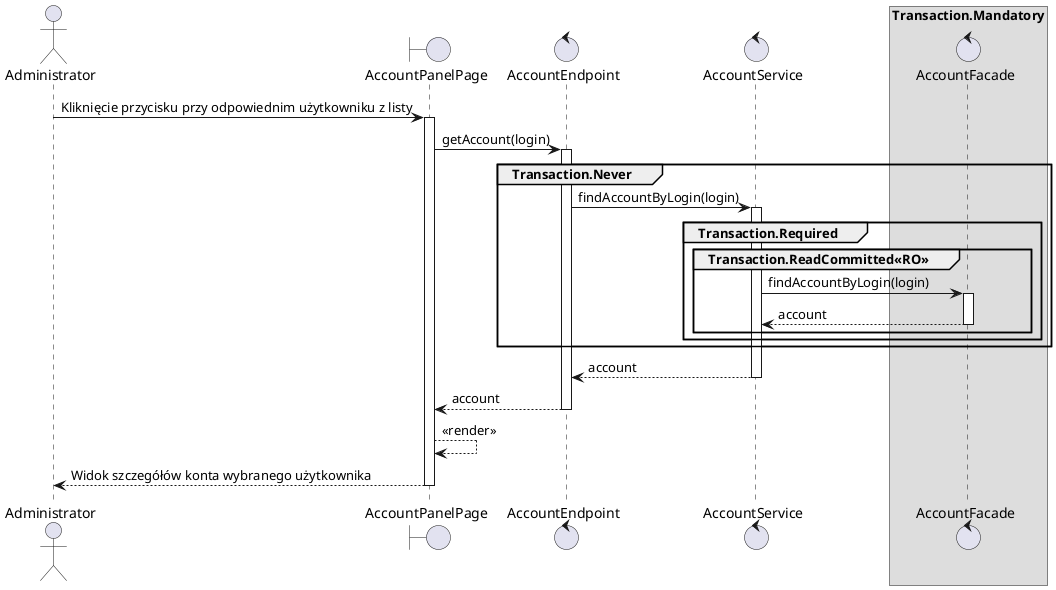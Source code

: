 @startuml MOK.16 - Przeglądaj szczegóły konta innego użytkownika



actor Administrator as admin
boundary AccountPanelPage as gui
control AccountEndpoint as controller
control AccountService as service
control AccountFacade as facade

admin -> gui ++ : Kliknięcie przycisku przy odpowiednim użytkowniku z listy
gui -> controller ++ :  getAccount(login)
group Transaction.Never
    controller -> service ++ : findAccountByLogin(login)
    group Transaction.Required
        group Transaction.ReadCommitted<<RO>>
            service -> facade ++ : findAccountByLogin(login)
            return account
        end
    end
end
return account
return account
gui --> gui : <<render>>
return Widok szczegółów konta wybranego użytkownika

skinparam backgroundcolor transparent
box Transaction.Mandatory
participant facade
end box